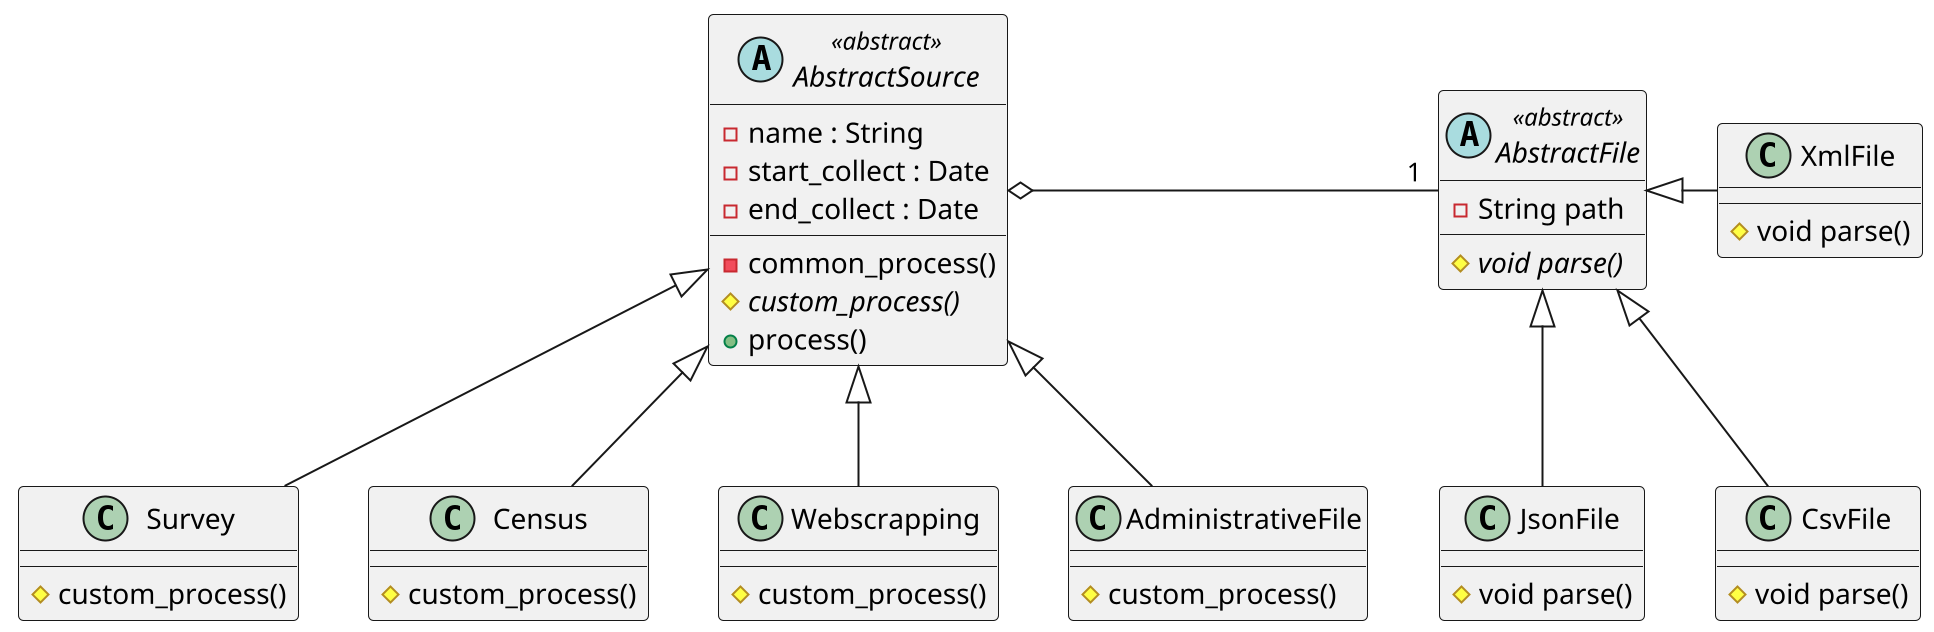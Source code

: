 @startuml
scale 2
abstract class AbstractSource << abstract >> {
    - name : String
    - start_collect : Date
    - end_collect : Date

    - common_process()
    # {abstract} custom_process()
    + process()


}

class Survey {
    # custom_process()
}

class Census {
    # custom_process()
}

class Webscrapping {
    # custom_process()
}

class AdministrativeFile {
    # custom_process()
}


abstract class AbstractFile << abstract >> {
    - String path
    #  {abstract} void parse()
}

class JsonFile {
    #  void parse()
}

class CsvFile {
    # void parse()
}

class XmlFile {
    # void parse()
}



AbstractSource <|-- Survey
AbstractSource <|-- Census
AbstractSource <|-- Webscrapping
AbstractSource <|-- AdministrativeFile

AbstractFile <|--JsonFile
AbstractFile <|--CsvFile
AbstractFile <|-right-XmlFile

AbstractSource o-right-"1" AbstractFile

@enduml